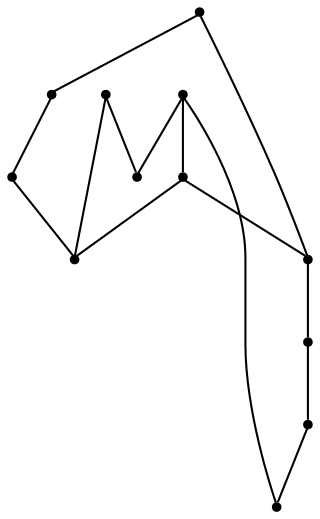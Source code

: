 graph {
  node [shape=point,comment="{\"directed\":false,\"doi\":\"10.1007/978-3-319-27261-0_19\",\"figure\":\"2 (1)\"}"]

  v0 [pos="1241.2404448591526,2151.869164433082"]
  v1 [pos="1241.2404448591526,2190.3290029296427"]
  v2 [pos="1215.5978749209225,2117.677646162768"]
  v3 [pos="1198.5034005911953,2220.245969385148"]
  v4 [pos="1202.7760653473615,2074.942174861546"]
  v5 [pos="1130.124772005482,2049.298933581551"]
  v6 [pos="1130.124772005482,2233.064474230865"]
  v7 [pos="1130.124772005482,2151.869164433082"]
  v8 [pos="1070.2923949641583,2066.3951696239956"]
  v9 [pos="1061.7451895935037,2220.245969385148"]
  v10 [pos="1019.0081453255463,2168.9634292587366"]
  v11 [pos="1048.9244292288347,2113.4041753378124"]

  v0 -- v1 [id="-1",pos="1241.2404448591526,2151.869164433082 1241.2404448591526,2190.3290029296427 1241.2404448591526,2190.3290029296427 1241.2404448591526,2190.3290029296427"]
  v11 -- v10 [id="-2",pos="1048.9244292288347,2113.4041753378124 1019.0081453255463,2168.9634292587366 1019.0081453255463,2168.9634292587366 1019.0081453255463,2168.9634292587366"]
  v11 -- v8 [id="-3",pos="1048.9244292288347,2113.4041753378124 1070.2923949641583,2066.3951696239956 1070.2923949641583,2066.3951696239956 1070.2923949641583,2066.3951696239956"]
  v11 -- v7 [id="-4",pos="1048.9244292288347,2113.4041753378124 1130.124772005482,2151.869164433082 1130.124772005482,2151.869164433082 1130.124772005482,2151.869164433082"]
  v9 -- v6 [id="-5",pos="1061.7451895935037,2220.245969385148 1130.124772005482,2233.064474230865 1130.124772005482,2233.064474230865 1130.124772005482,2233.064474230865"]
  v9 -- v10 [id="-6",pos="1061.7451895935037,2220.245969385148 1019.0081453255463,2168.9634292587366 1019.0081453255463,2168.9634292587366 1019.0081453255463,2168.9634292587366"]
  v5 -- v8 [id="-7",pos="1130.124772005482,2049.298933581551 1070.2923949641583,2066.3951696239956 1070.2923949641583,2066.3951696239956 1070.2923949641583,2066.3951696239956"]
  v7 -- v6 [id="-8",pos="1130.124772005482,2151.869164433082 1130.124772005482,2233.064474230865 1130.124772005482,2233.064474230865 1130.124772005482,2233.064474230865"]
  v7 -- v2 [id="-9",pos="1130.124772005482,2151.869164433082 1215.5978749209225,2117.677646162768 1215.5978749209225,2117.677646162768 1215.5978749209225,2117.677646162768"]
  v3 -- v6 [id="-10",pos="1198.5034005911953,2220.245969385148 1130.124772005482,2233.064474230865 1130.124772005482,2233.064474230865 1130.124772005482,2233.064474230865"]
  v4 -- v5 [id="-11",pos="1202.7760653473615,2074.942174861546 1130.124772005482,2049.298933581551 1130.124772005482,2049.298933581551 1130.124772005482,2049.298933581551"]
  v2 -- v4 [id="-12",pos="1215.5978749209225,2117.677646162768 1202.7760653473615,2074.942174861546 1202.7760653473615,2074.942174861546 1202.7760653473615,2074.942174861546"]
  v1 -- v3 [id="-13",pos="1241.2404448591526,2190.3290029296427 1198.5034005911953,2220.245969385148 1198.5034005911953,2220.245969385148 1198.5034005911953,2220.245969385148"]
  v0 -- v2 [id="-14",pos="1241.2404448591526,2151.869164433082 1215.5978749209225,2117.677646162768 1215.5978749209225,2117.677646162768 1215.5978749209225,2117.677646162768"]
}